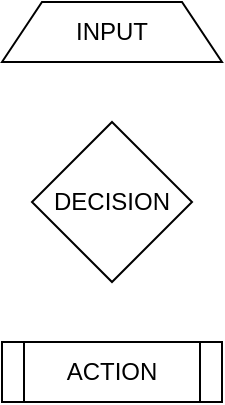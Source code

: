 <mxfile version="24.7.6" pages="2">
  <diagram name="Page-1" id="edf60f1a-56cd-e834-aa8a-f176f3a09ee4">
    <mxGraphModel dx="792" dy="737" grid="1" gridSize="10" guides="1" tooltips="1" connect="1" arrows="1" fold="1" page="1" pageScale="1" pageWidth="1100" pageHeight="850" background="none" math="0" shadow="0">
      <root>
        <mxCell id="0" />
        <mxCell id="1" parent="0" />
        <mxCell id="NHYdh4J6pSrBGkDmuhm9-1" value="INPUT" style="shape=trapezoid;perimeter=trapezoidPerimeter;whiteSpace=wrap;html=1;fixedSize=1;" vertex="1" parent="1">
          <mxGeometry x="50" y="80" width="110" height="30" as="geometry" />
        </mxCell>
        <mxCell id="wsD_08oE-9n66NXnCbSW-1" value="DECISION" style="rhombus;whiteSpace=wrap;html=1;" vertex="1" parent="1">
          <mxGeometry x="65" y="140" width="80" height="80" as="geometry" />
        </mxCell>
        <mxCell id="I97O1ikNUe8uR8ij6_fA-1" value="ACTION" style="shape=process;whiteSpace=wrap;html=1;backgroundOutline=1;" vertex="1" parent="1">
          <mxGeometry x="50" y="250" width="110" height="30" as="geometry" />
        </mxCell>
      </root>
    </mxGraphModel>
  </diagram>
  <diagram id="JOSRvauK2hLnr8xtLC3x" name="Ventilatie">
    <mxGraphModel dx="792" dy="737" grid="1" gridSize="10" guides="1" tooltips="1" connect="1" arrows="1" fold="1" page="1" pageScale="1" pageWidth="850" pageHeight="1100" math="0" shadow="0">
      <root>
        <mxCell id="0" />
        <mxCell id="1" parent="0" />
        <mxCell id="hg8Qdza5K2m_UtK_G0JT-3" style="edgeStyle=orthogonalEdgeStyle;rounded=0;orthogonalLoop=1;jettySize=auto;html=1;exitX=0;exitY=0.5;exitDx=0;exitDy=0;entryX=0.5;entryY=0;entryDx=0;entryDy=0;" edge="1" parent="1" source="fD_919za8rNbhw5f81wA-1" target="hg8Qdza5K2m_UtK_G0JT-2">
          <mxGeometry relative="1" as="geometry" />
        </mxCell>
        <mxCell id="hg8Qdza5K2m_UtK_G0JT-8" style="edgeStyle=orthogonalEdgeStyle;rounded=0;orthogonalLoop=1;jettySize=auto;html=1;exitX=1;exitY=0.5;exitDx=0;exitDy=0;entryX=0;entryY=0.5;entryDx=0;entryDy=0;" edge="1" parent="1" source="fD_919za8rNbhw5f81wA-1" target="hg8Qdza5K2m_UtK_G0JT-7">
          <mxGeometry relative="1" as="geometry" />
        </mxCell>
        <mxCell id="fD_919za8rNbhw5f81wA-1" value="TEMP &amp;gt; 5C°" style="rhombus;whiteSpace=wrap;html=1;" vertex="1" parent="1">
          <mxGeometry x="170" y="110" width="80" height="80" as="geometry" />
        </mxCell>
        <mxCell id="hg8Qdza5K2m_UtK_G0JT-6" style="edgeStyle=orthogonalEdgeStyle;rounded=0;orthogonalLoop=1;jettySize=auto;html=1;exitX=0.5;exitY=1;exitDx=0;exitDy=0;entryX=0.5;entryY=0;entryDx=0;entryDy=0;" edge="1" parent="1" source="hg8Qdza5K2m_UtK_G0JT-1" target="fD_919za8rNbhw5f81wA-1">
          <mxGeometry relative="1" as="geometry" />
        </mxCell>
        <mxCell id="hg8Qdza5K2m_UtK_G0JT-1" value="BUTTON" style="shape=trapezoid;perimeter=trapezoidPerimeter;whiteSpace=wrap;html=1;fixedSize=1;" vertex="1" parent="1">
          <mxGeometry x="155" y="40" width="110" height="30" as="geometry" />
        </mxCell>
        <mxCell id="hg8Qdza5K2m_UtK_G0JT-2" value="TXT: To Cold" style="ellipse;whiteSpace=wrap;html=1;" vertex="1" parent="1">
          <mxGeometry x="20" y="170" width="140" height="40" as="geometry" />
        </mxCell>
        <mxCell id="hg8Qdza5K2m_UtK_G0JT-4" value="NO" style="dashed=0;html=1;fillColor=#F0F2F5;strokeColor=none;align=center;rounded=1;arcSize=10;fontColor=#596780;fontStyle=1;fontSize=11;shadow=0" vertex="1" parent="1">
          <mxGeometry x="100" y="120" width="60" height="20" as="geometry" />
        </mxCell>
        <mxCell id="hg8Qdza5K2m_UtK_G0JT-17" style="edgeStyle=orthogonalEdgeStyle;rounded=0;orthogonalLoop=1;jettySize=auto;html=1;exitX=1;exitY=0.5;exitDx=0;exitDy=0;entryX=0;entryY=0.5;entryDx=0;entryDy=0;" edge="1" parent="1" source="hg8Qdza5K2m_UtK_G0JT-7" target="hg8Qdza5K2m_UtK_G0JT-16">
          <mxGeometry relative="1" as="geometry" />
        </mxCell>
        <mxCell id="hg8Qdza5K2m_UtK_G0JT-18" style="edgeStyle=orthogonalEdgeStyle;rounded=0;orthogonalLoop=1;jettySize=auto;html=1;exitX=0.5;exitY=1;exitDx=0;exitDy=0;entryX=0.5;entryY=0;entryDx=0;entryDy=0;" edge="1" parent="1" source="hg8Qdza5K2m_UtK_G0JT-7" target="hg8Qdza5K2m_UtK_G0JT-15">
          <mxGeometry relative="1" as="geometry" />
        </mxCell>
        <mxCell id="hg8Qdza5K2m_UtK_G0JT-7" value="Positie&lt;div&gt;Rolluik&lt;/div&gt;&lt;div&gt;= 0&lt;/div&gt;" style="rhombus;whiteSpace=wrap;html=1;" vertex="1" parent="1">
          <mxGeometry x="320" y="110" width="80" height="80" as="geometry" />
        </mxCell>
        <mxCell id="hg8Qdza5K2m_UtK_G0JT-9" value="&lt;div&gt;YES&lt;/div&gt;" style="dashed=0;html=1;fillColor=#F0F2F5;strokeColor=none;align=center;rounded=1;arcSize=10;fontColor=#596780;fontStyle=1;fontSize=11;shadow=0" vertex="1" parent="1">
          <mxGeometry x="260" y="120" width="60" height="20" as="geometry" />
        </mxCell>
        <mxCell id="hg8Qdza5K2m_UtK_G0JT-10" value="OPEN raam" style="rounded=1;whiteSpace=wrap;html=1;" vertex="1" parent="1">
          <mxGeometry x="620" y="350" width="100" height="30" as="geometry" />
        </mxCell>
        <mxCell id="hg8Qdza5K2m_UtK_G0JT-12" value="&lt;div&gt;YES&lt;/div&gt;" style="dashed=0;html=1;fillColor=#F0F2F5;strokeColor=none;align=center;rounded=1;arcSize=10;fontColor=#596780;fontStyle=1;fontSize=11;shadow=0" vertex="1" parent="1">
          <mxGeometry x="400" y="120" width="60" height="20" as="geometry" />
        </mxCell>
        <mxCell id="hg8Qdza5K2m_UtK_G0JT-13" value="Positie&lt;div&gt;Rolluik&lt;/div&gt;&lt;div&gt;= 0&lt;/div&gt;" style="rounded=1;whiteSpace=wrap;html=1;" vertex="1" parent="1">
          <mxGeometry x="315" y="290" width="95" height="40" as="geometry" />
        </mxCell>
        <mxCell id="hg8Qdza5K2m_UtK_G0JT-20" style="edgeStyle=orthogonalEdgeStyle;rounded=0;orthogonalLoop=1;jettySize=auto;html=1;exitX=0.5;exitY=1;exitDx=0;exitDy=0;entryX=0.5;entryY=0;entryDx=0;entryDy=0;" edge="1" parent="1" source="hg8Qdza5K2m_UtK_G0JT-15" target="hg8Qdza5K2m_UtK_G0JT-13">
          <mxGeometry relative="1" as="geometry" />
        </mxCell>
        <mxCell id="hg8Qdza5K2m_UtK_G0JT-15" value="CLOSE rolluik" style="shape=process;whiteSpace=wrap;html=1;backgroundOutline=1;" vertex="1" parent="1">
          <mxGeometry x="305" y="230" width="110" height="30" as="geometry" />
        </mxCell>
        <mxCell id="hg8Qdza5K2m_UtK_G0JT-23" style="edgeStyle=orthogonalEdgeStyle;rounded=0;orthogonalLoop=1;jettySize=auto;html=1;exitX=1;exitY=0.5;exitDx=0;exitDy=0;entryX=0.5;entryY=0;entryDx=0;entryDy=0;" edge="1" parent="1" source="hg8Qdza5K2m_UtK_G0JT-16" target="hg8Qdza5K2m_UtK_G0JT-22">
          <mxGeometry relative="1" as="geometry" />
        </mxCell>
        <mxCell id="hg8Qdza5K2m_UtK_G0JT-16" value="OPEN Raam" style="shape=process;whiteSpace=wrap;html=1;backgroundOutline=1;" vertex="1" parent="1">
          <mxGeometry x="460" y="135" width="110" height="30" as="geometry" />
        </mxCell>
        <mxCell id="hg8Qdza5K2m_UtK_G0JT-19" value="NO" style="dashed=0;html=1;fillColor=#F0F2F5;strokeColor=none;align=center;rounded=1;arcSize=10;fontColor=#596780;fontStyle=1;fontSize=11;shadow=0" vertex="1" parent="1">
          <mxGeometry x="290" y="190" width="60" height="20" as="geometry" />
        </mxCell>
        <mxCell id="hg8Qdza5K2m_UtK_G0JT-21" style="edgeStyle=orthogonalEdgeStyle;rounded=0;orthogonalLoop=1;jettySize=auto;html=1;exitX=1;exitY=0.5;exitDx=0;exitDy=0;entryX=0.5;entryY=1;entryDx=0;entryDy=0;" edge="1" parent="1" source="hg8Qdza5K2m_UtK_G0JT-13" target="hg8Qdza5K2m_UtK_G0JT-16">
          <mxGeometry relative="1" as="geometry">
            <mxPoint x="500" y="200" as="targetPoint" />
          </mxGeometry>
        </mxCell>
        <mxCell id="hg8Qdza5K2m_UtK_G0JT-22" value="SLIDER" style="shape=trapezoid;perimeter=trapezoidPerimeter;whiteSpace=wrap;html=1;fixedSize=1;" vertex="1" parent="1">
          <mxGeometry x="610" y="175" width="110" height="30" as="geometry" />
        </mxCell>
      </root>
    </mxGraphModel>
  </diagram>
</mxfile>
